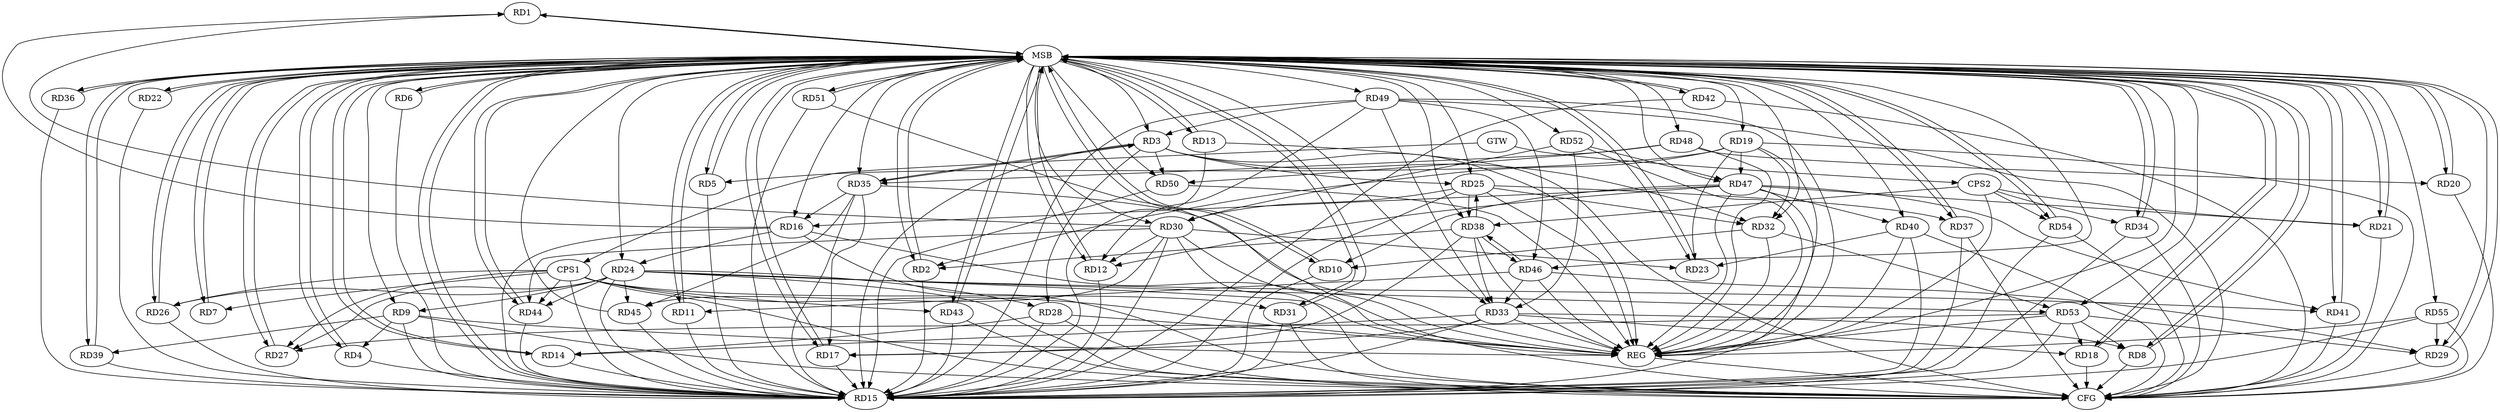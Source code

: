 strict digraph G {
  RD1 [ label="RD1" ];
  RD2 [ label="RD2" ];
  RD3 [ label="RD3" ];
  RD4 [ label="RD4" ];
  RD5 [ label="RD5" ];
  RD6 [ label="RD6" ];
  RD7 [ label="RD7" ];
  RD8 [ label="RD8" ];
  RD9 [ label="RD9" ];
  RD10 [ label="RD10" ];
  RD11 [ label="RD11" ];
  RD12 [ label="RD12" ];
  RD13 [ label="RD13" ];
  RD14 [ label="RD14" ];
  RD15 [ label="RD15" ];
  RD16 [ label="RD16" ];
  RD17 [ label="RD17" ];
  RD18 [ label="RD18" ];
  RD19 [ label="RD19" ];
  RD20 [ label="RD20" ];
  RD21 [ label="RD21" ];
  RD22 [ label="RD22" ];
  RD23 [ label="RD23" ];
  RD24 [ label="RD24" ];
  RD25 [ label="RD25" ];
  RD26 [ label="RD26" ];
  RD27 [ label="RD27" ];
  RD28 [ label="RD28" ];
  RD29 [ label="RD29" ];
  RD30 [ label="RD30" ];
  RD31 [ label="RD31" ];
  RD32 [ label="RD32" ];
  RD33 [ label="RD33" ];
  RD34 [ label="RD34" ];
  RD35 [ label="RD35" ];
  RD36 [ label="RD36" ];
  RD37 [ label="RD37" ];
  RD38 [ label="RD38" ];
  RD39 [ label="RD39" ];
  RD40 [ label="RD40" ];
  RD41 [ label="RD41" ];
  RD42 [ label="RD42" ];
  RD43 [ label="RD43" ];
  RD44 [ label="RD44" ];
  RD45 [ label="RD45" ];
  RD46 [ label="RD46" ];
  RD47 [ label="RD47" ];
  RD48 [ label="RD48" ];
  RD49 [ label="RD49" ];
  RD50 [ label="RD50" ];
  RD51 [ label="RD51" ];
  RD52 [ label="RD52" ];
  RD53 [ label="RD53" ];
  RD54 [ label="RD54" ];
  RD55 [ label="RD55" ];
  CPS1 [ label="CPS1" ];
  CPS2 [ label="CPS2" ];
  GTW [ label="GTW" ];
  REG [ label="REG" ];
  MSB [ label="MSB" ];
  CFG [ label="CFG" ];
  RD16 -> RD1;
  RD30 -> RD1;
  RD19 -> RD2;
  RD38 -> RD2;
  RD3 -> RD15;
  RD3 -> RD25;
  RD3 -> RD28;
  RD3 -> RD32;
  RD3 -> RD35;
  RD35 -> RD3;
  RD49 -> RD3;
  RD3 -> RD50;
  RD9 -> RD4;
  RD19 -> RD5;
  RD33 -> RD8;
  RD53 -> RD8;
  RD24 -> RD9;
  RD9 -> RD39;
  RD32 -> RD10;
  RD47 -> RD10;
  RD46 -> RD11;
  RD30 -> RD12;
  RD47 -> RD12;
  RD49 -> RD12;
  RD28 -> RD14;
  RD33 -> RD14;
  RD40 -> RD15;
  RD49 -> RD15;
  RD55 -> RD15;
  RD16 -> RD24;
  RD35 -> RD16;
  RD47 -> RD16;
  RD33 -> RD17;
  RD35 -> RD17;
  RD38 -> RD17;
  RD33 -> RD18;
  RD53 -> RD18;
  RD19 -> RD23;
  RD19 -> RD32;
  RD19 -> RD47;
  RD48 -> RD20;
  RD47 -> RD21;
  RD30 -> RD23;
  RD40 -> RD23;
  RD24 -> RD26;
  RD24 -> RD27;
  RD24 -> RD28;
  RD24 -> RD41;
  RD24 -> RD44;
  RD24 -> RD45;
  RD24 -> RD53;
  RD25 -> RD30;
  RD25 -> RD32;
  RD25 -> RD37;
  RD25 -> RD38;
  RD38 -> RD25;
  RD53 -> RD27;
  RD46 -> RD29;
  RD53 -> RD29;
  RD55 -> RD29;
  RD30 -> RD44;
  RD30 -> RD45;
  RD52 -> RD30;
  RD32 -> RD53;
  RD38 -> RD33;
  RD46 -> RD33;
  RD49 -> RD33;
  RD52 -> RD33;
  RD35 -> RD45;
  RD48 -> RD35;
  RD38 -> RD46;
  RD46 -> RD38;
  RD47 -> RD40;
  RD47 -> RD41;
  RD49 -> RD46;
  RD52 -> RD47;
  RD48 -> RD50;
  CPS1 -> RD7;
  CPS1 -> RD31;
  CPS1 -> RD44;
  CPS1 -> RD43;
  CPS1 -> RD27;
  CPS1 -> RD26;
  CPS1 -> RD15;
  CPS2 -> RD38;
  CPS2 -> RD34;
  CPS2 -> RD54;
  CPS2 -> RD21;
  GTW -> CPS1;
  GTW -> CPS2;
  RD3 -> REG;
  RD9 -> REG;
  RD16 -> REG;
  RD19 -> REG;
  RD24 -> REG;
  RD25 -> REG;
  RD28 -> REG;
  RD30 -> REG;
  RD32 -> REG;
  RD33 -> REG;
  RD35 -> REG;
  RD38 -> REG;
  RD40 -> REG;
  RD46 -> REG;
  RD47 -> REG;
  RD48 -> REG;
  RD49 -> REG;
  RD50 -> REG;
  RD52 -> REG;
  RD53 -> REG;
  RD55 -> REG;
  CPS1 -> REG;
  CPS2 -> REG;
  RD1 -> MSB;
  MSB -> RD19;
  MSB -> RD54;
  MSB -> REG;
  RD2 -> MSB;
  MSB -> RD10;
  MSB -> RD14;
  MSB -> RD22;
  MSB -> RD39;
  MSB -> RD53;
  RD4 -> MSB;
  MSB -> RD9;
  MSB -> RD12;
  MSB -> RD24;
  MSB -> RD29;
  MSB -> RD44;
  RD5 -> MSB;
  MSB -> RD7;
  MSB -> RD11;
  MSB -> RD43;
  MSB -> RD55;
  RD6 -> MSB;
  MSB -> RD8;
  MSB -> RD46;
  RD7 -> MSB;
  MSB -> RD17;
  MSB -> RD36;
  MSB -> RD47;
  RD8 -> MSB;
  RD10 -> MSB;
  MSB -> RD2;
  MSB -> RD15;
  MSB -> RD21;
  MSB -> RD27;
  MSB -> RD33;
  MSB -> RD34;
  MSB -> RD52;
  RD11 -> MSB;
  MSB -> RD31;
  MSB -> RD38;
  MSB -> RD41;
  RD12 -> MSB;
  MSB -> RD5;
  MSB -> RD20;
  MSB -> RD26;
  MSB -> RD30;
  RD13 -> MSB;
  MSB -> RD37;
  MSB -> RD42;
  RD14 -> MSB;
  MSB -> RD18;
  MSB -> RD35;
  RD15 -> MSB;
  MSB -> RD50;
  RD17 -> MSB;
  MSB -> RD51;
  RD18 -> MSB;
  MSB -> RD1;
  MSB -> RD23;
  RD20 -> MSB;
  RD21 -> MSB;
  MSB -> RD16;
  MSB -> RD48;
  RD22 -> MSB;
  MSB -> RD4;
  MSB -> RD49;
  RD23 -> MSB;
  MSB -> RD25;
  RD26 -> MSB;
  MSB -> RD3;
  RD27 -> MSB;
  RD29 -> MSB;
  RD31 -> MSB;
  RD34 -> MSB;
  RD36 -> MSB;
  MSB -> RD40;
  RD37 -> MSB;
  RD39 -> MSB;
  RD41 -> MSB;
  RD42 -> MSB;
  RD43 -> MSB;
  MSB -> RD32;
  RD44 -> MSB;
  MSB -> RD13;
  RD45 -> MSB;
  MSB -> RD6;
  RD51 -> MSB;
  RD54 -> MSB;
  RD20 -> CFG;
  RD42 -> CFG;
  RD8 -> CFG;
  RD28 -> CFG;
  RD55 -> CFG;
  RD40 -> CFG;
  RD31 -> CFG;
  RD41 -> CFG;
  RD37 -> CFG;
  RD49 -> CFG;
  RD24 -> CFG;
  RD9 -> CFG;
  RD51 -> CFG;
  CPS1 -> CFG;
  RD29 -> CFG;
  RD13 -> CFG;
  RD30 -> CFG;
  RD16 -> CFG;
  RD21 -> CFG;
  RD34 -> CFG;
  RD54 -> CFG;
  RD18 -> CFG;
  RD19 -> CFG;
  RD43 -> CFG;
  REG -> CFG;
  RD28 -> RD15;
  RD39 -> RD15;
  RD6 -> RD15;
  RD26 -> RD15;
  RD53 -> RD15;
  RD2 -> RD15;
  RD13 -> RD15;
  RD54 -> RD15;
  RD9 -> RD15;
  RD51 -> RD15;
  RD12 -> RD15;
  RD25 -> RD15;
  RD44 -> RD15;
  RD17 -> RD15;
  RD36 -> RD15;
  RD45 -> RD15;
  RD37 -> RD15;
  RD33 -> RD15;
  RD35 -> RD15;
  RD5 -> RD15;
  RD31 -> RD15;
  RD16 -> RD15;
  RD42 -> RD15;
  RD47 -> RD15;
  RD4 -> RD15;
  RD22 -> RD15;
  RD10 -> RD15;
  RD30 -> RD15;
  RD14 -> RD15;
  RD50 -> RD15;
  RD11 -> RD15;
  RD24 -> RD15;
  RD34 -> RD15;
  RD43 -> RD15;
}
